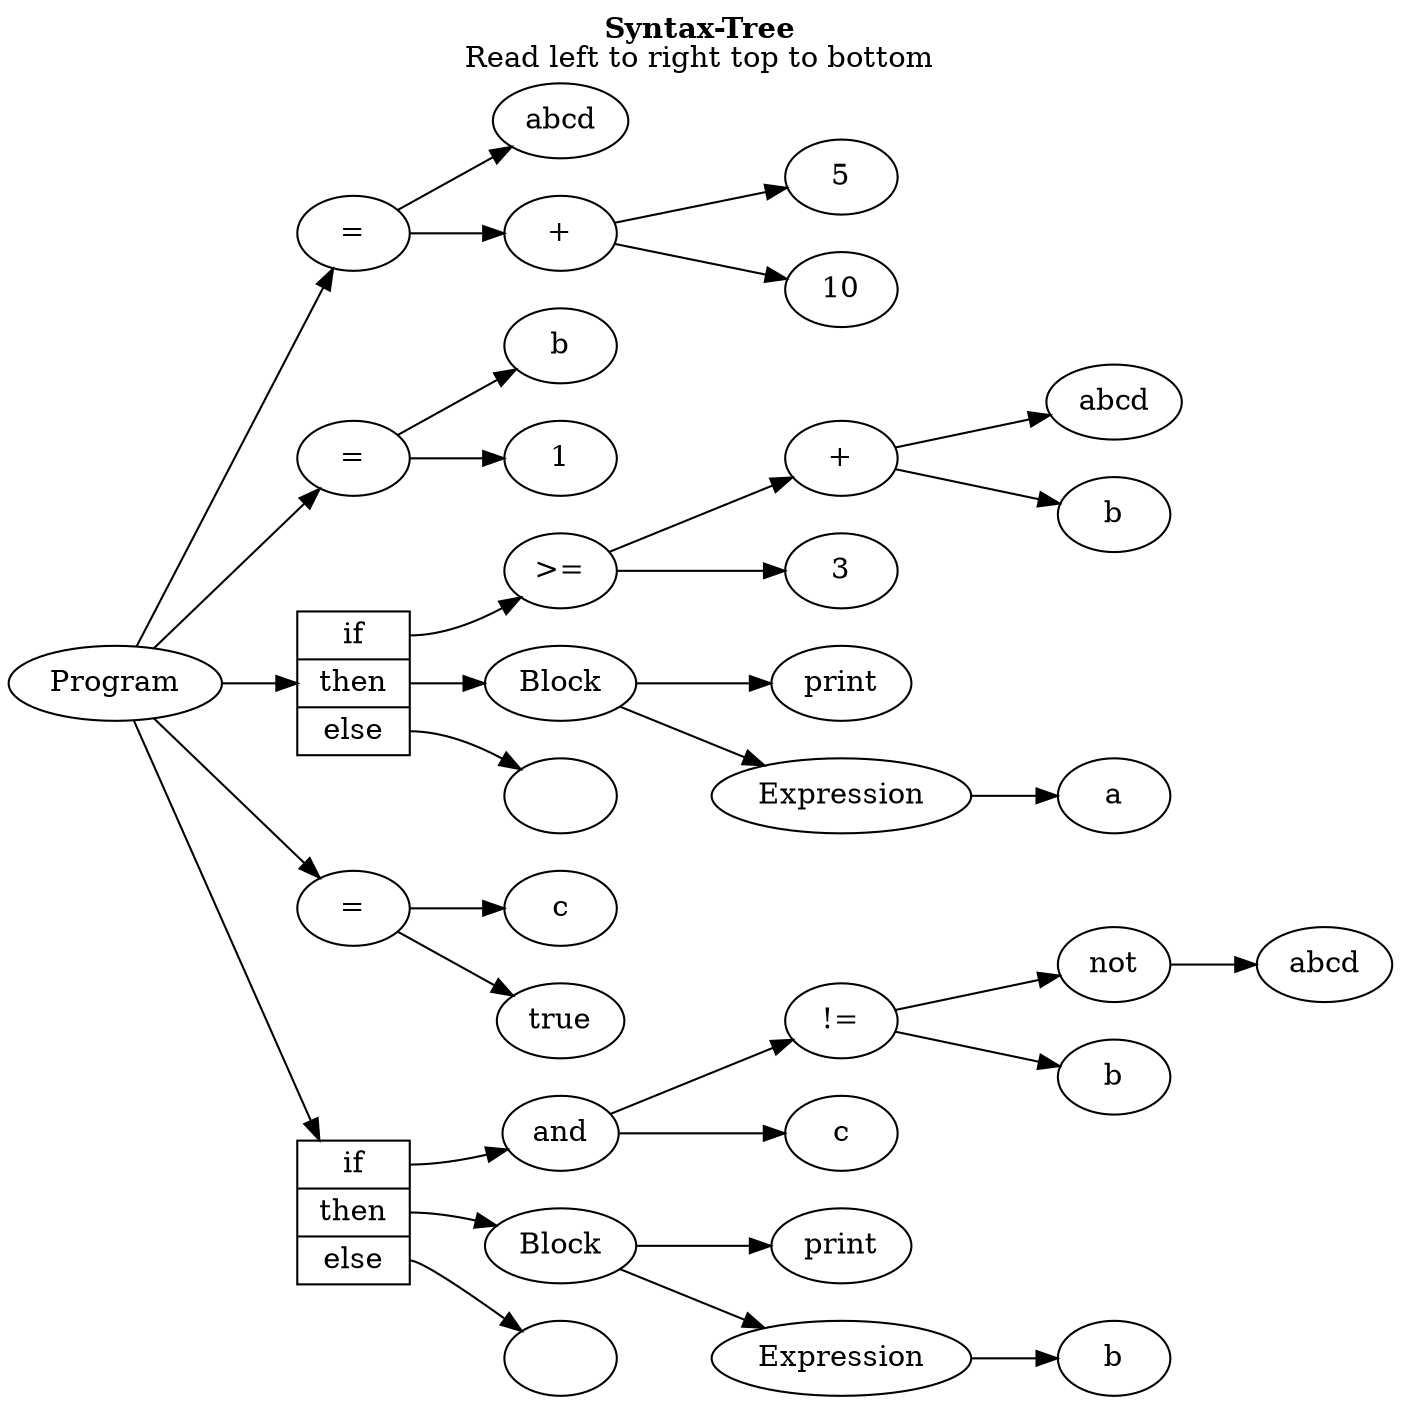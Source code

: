 
digraph AST {
    rankdir = LR;
    compound = true;
    labelloc = "t";
    label = <<B>Syntax-Tree</B><BR/>Read left to right top to bottom>;

    program1[label="Program"];
    assignment1[label="="];
    program1 -> assignment1;
    identifier1[label="abcd"];
    assignment1 -> identifier1;
    binary1[label="+"];
    assignment1 -> binary1;
    float1[label="5"];
    binary1 -> float1;
    integer1[label="10"];
    binary1 -> integer1;
    assignment2[label="="];
    program1 -> assignment2;
    identifier2[label="b"];
    assignment2 -> identifier2;
    float2[label="1"];
    assignment2 -> float2;
    if1[shape=record, label="<if>if|<then>then|<else>else"];
    program1 -> if1;
  edge[tailport=if];
    binary2[label=">="];
    if1 -> binary2;
    binary3[label="+"];
    binary2 -> binary3;
    identifier3[label="abcd"];
    binary3 -> identifier3;
    identifier4[label="b"];
    binary3 -> identifier4;
    integer2[label="3"];
    binary2 -> integer2;
  edge[tailport=then];
    block1[label="Block"];
    if1 -> block1;
    identifier5[label="print"];
    block1 -> identifier5;
    expression1[label="Expression"];
    block1 -> expression1;
    identifier6[label="a"];
    expression1 -> identifier6;
  edge[tailport=else];
    empty1[label=""];
    if1 -> empty1;
  edge[tailport=""];
    assignment3[label="="];
    program1 -> assignment3;
    identifier7[label="c"];
    assignment3 -> identifier7;
    bool1[label="true"];
    assignment3 -> bool1;
    if2[shape=record, label="<if>if|<then>then|<else>else"];
    program1 -> if2;
  edge[tailport=if];
    binary4[label="and"];
    if2 -> binary4;
    binary5[label="!="];
    binary4 -> binary5;
    unary1[label="not"];
    binary5 -> unary1;
    identifier8[label="abcd"];
    unary1 -> identifier8;
    identifier9[label="b"];
    binary5 -> identifier9;
    identifier10[label="c"];
    binary4 -> identifier10;
  edge[tailport=then];
    block2[label="Block"];
    if2 -> block2;
    identifier11[label="print"];
    block2 -> identifier11;
    expression2[label="Expression"];
    block2 -> expression2;
    identifier12[label="b"];
    expression2 -> identifier12;
  edge[tailport=else];
    empty2[label=""];
    if2 -> empty2;
  edge[tailport=""];
}
